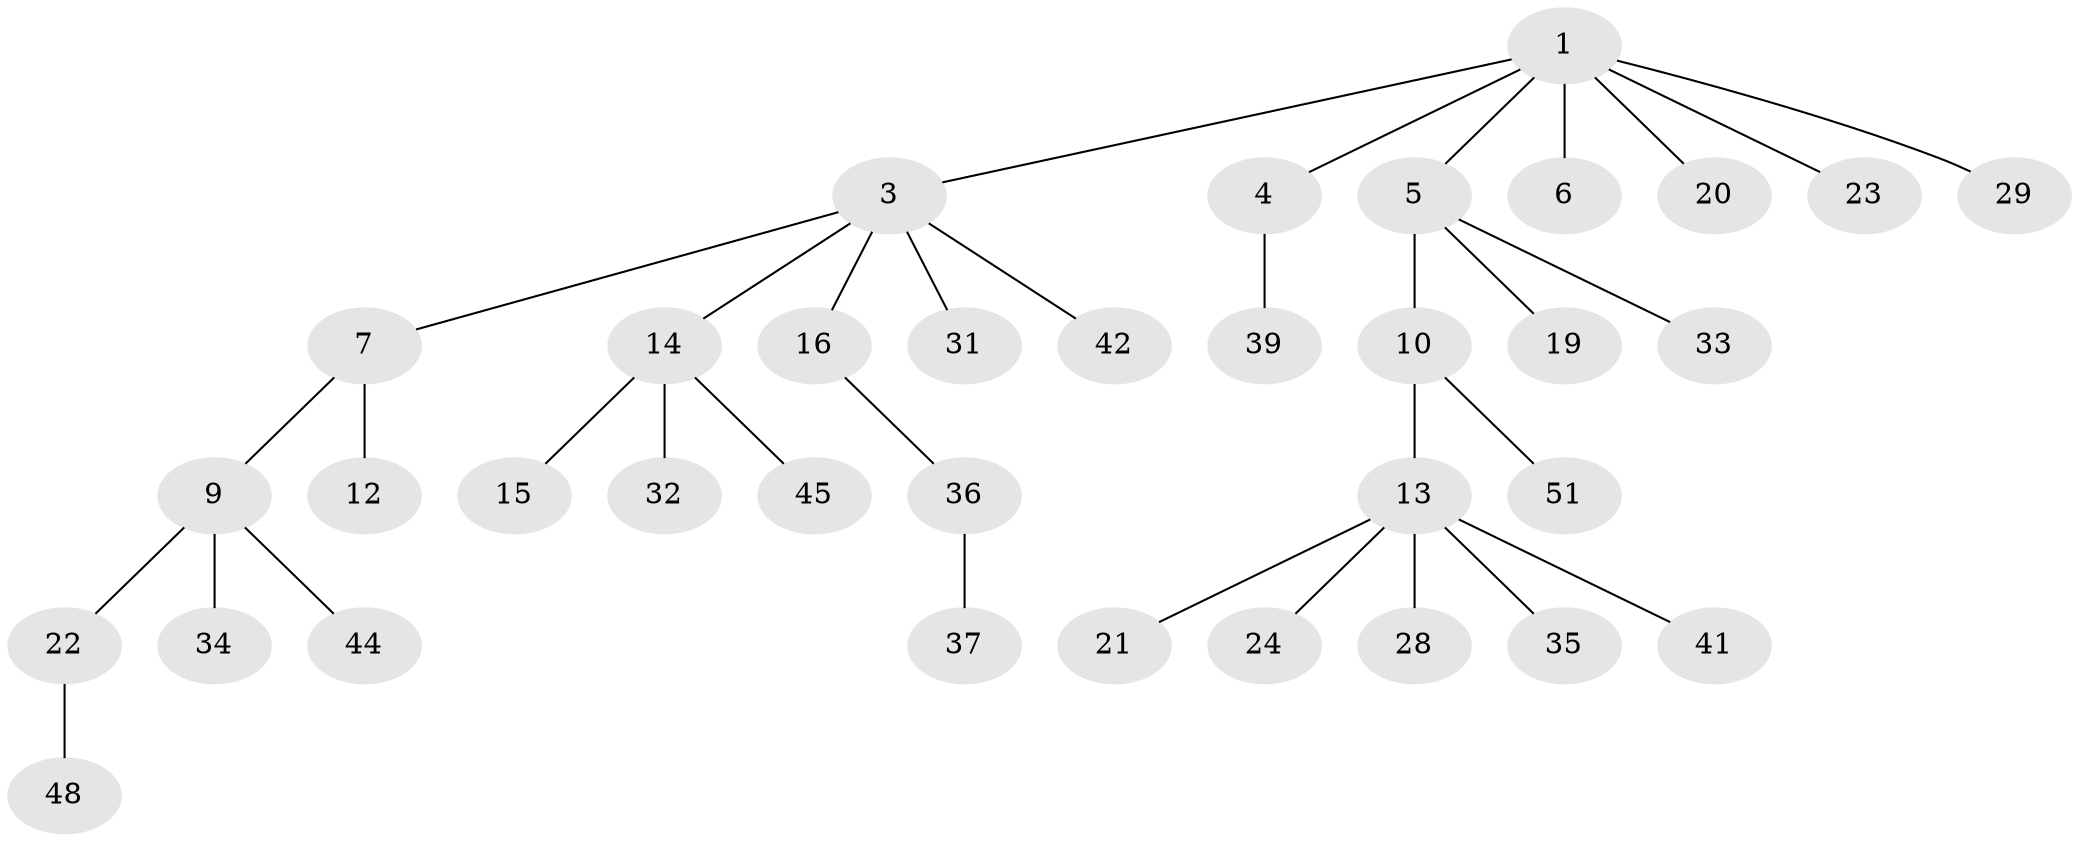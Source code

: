 // Generated by graph-tools (version 1.1) at 2025/52/02/27/25 19:52:10]
// undirected, 35 vertices, 34 edges
graph export_dot {
graph [start="1"]
  node [color=gray90,style=filled];
  1 [super="+2"];
  3 [super="+30"];
  4 [super="+11"];
  5 [super="+8"];
  6 [super="+17"];
  7;
  9 [super="+25"];
  10 [super="+49"];
  12 [super="+40"];
  13 [super="+18"];
  14 [super="+27"];
  15;
  16 [super="+26"];
  19;
  20;
  21;
  22 [super="+43"];
  23;
  24 [super="+38"];
  28;
  29;
  31;
  32;
  33 [super="+50"];
  34 [super="+46"];
  35;
  36 [super="+47"];
  37;
  39;
  41;
  42;
  44;
  45;
  48;
  51;
  1 -- 3;
  1 -- 5;
  1 -- 20;
  1 -- 4;
  1 -- 6;
  1 -- 23;
  1 -- 29;
  3 -- 7;
  3 -- 14;
  3 -- 16;
  3 -- 31;
  3 -- 42;
  4 -- 39;
  5 -- 10;
  5 -- 33;
  5 -- 19;
  7 -- 9;
  7 -- 12;
  9 -- 22;
  9 -- 44;
  9 -- 34;
  10 -- 13;
  10 -- 51;
  13 -- 21;
  13 -- 24;
  13 -- 28;
  13 -- 35;
  13 -- 41;
  14 -- 15;
  14 -- 32;
  14 -- 45;
  16 -- 36;
  22 -- 48;
  36 -- 37;
}
